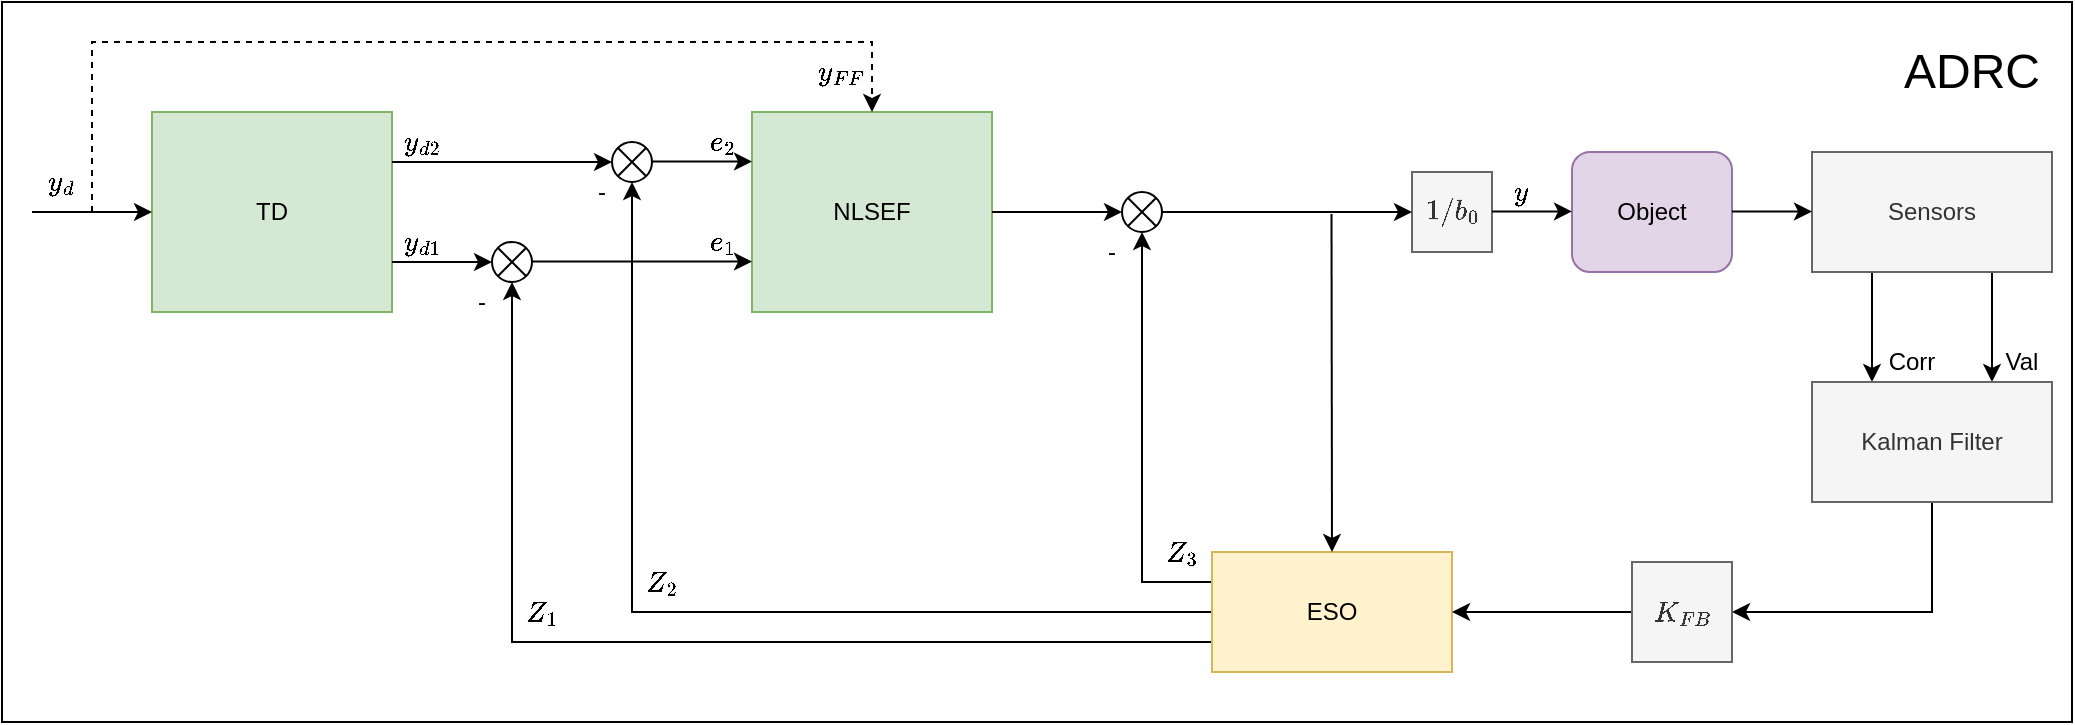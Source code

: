 <mxfile>
    <diagram id="7B70Xw1QKjoZ_V68EqoA" name="第 1 页">
        <mxGraphModel dx="1002" dy="576" grid="1" gridSize="10" guides="1" tooltips="1" connect="1" arrows="1" fold="1" page="1" pageScale="1" pageWidth="1169" pageHeight="1654" math="1" shadow="0">
            <root>
                <mxCell id="0"/>
                <mxCell id="1" parent="0"/>
                <mxCell id="2" value="" style="rounded=0;whiteSpace=wrap;html=1;" vertex="1" parent="1">
                    <mxGeometry x="80" y="250" width="1035" height="360" as="geometry"/>
                </mxCell>
                <mxCell id="4" value="TD" style="rounded=0;whiteSpace=wrap;html=1;fillColor=#d5e8d4;strokeColor=#82b366;" vertex="1" parent="1">
                    <mxGeometry x="155" y="305" width="120" height="100" as="geometry"/>
                </mxCell>
                <mxCell id="72" style="edgeStyle=none;html=1;exitX=0;exitY=0.25;exitDx=0;exitDy=0;entryX=0.5;entryY=1;entryDx=0;entryDy=0;rounded=0;" edge="1" parent="1" source="19" target="100">
                    <mxGeometry relative="1" as="geometry">
                        <mxPoint x="515" y="410" as="targetPoint"/>
                        <Array as="points">
                            <mxPoint x="650" y="540"/>
                        </Array>
                    </mxGeometry>
                </mxCell>
                <mxCell id="73" style="edgeStyle=none;html=1;exitX=0;exitY=0.5;exitDx=0;exitDy=0;entryX=0.5;entryY=1;entryDx=0;entryDy=0;rounded=0;" edge="1" parent="1" source="19" target="94">
                    <mxGeometry relative="1" as="geometry">
                        <mxPoint x="345" y="552.5" as="targetPoint"/>
                        <Array as="points">
                            <mxPoint x="395" y="555"/>
                        </Array>
                    </mxGeometry>
                </mxCell>
                <mxCell id="74" style="edgeStyle=none;html=1;exitX=0;exitY=0.75;exitDx=0;exitDy=0;entryX=0.5;entryY=1;entryDx=0;entryDy=0;rounded=0;" edge="1" parent="1" source="19" target="69">
                    <mxGeometry relative="1" as="geometry">
                        <Array as="points">
                            <mxPoint x="335" y="570"/>
                        </Array>
                    </mxGeometry>
                </mxCell>
                <mxCell id="19" value="ESO" style="rounded=0;whiteSpace=wrap;html=1;fillColor=#fff2cc;strokeColor=#d6b656;" vertex="1" parent="1">
                    <mxGeometry x="685" y="525" width="120" height="60" as="geometry"/>
                </mxCell>
                <mxCell id="31" value="-" style="text;html=1;strokeColor=none;fillColor=none;align=center;verticalAlign=middle;whiteSpace=wrap;rounded=0;" vertex="1" parent="1">
                    <mxGeometry x="315" y="395" width="10" height="10" as="geometry"/>
                </mxCell>
                <mxCell id="57" value="ADRC" style="text;html=1;strokeColor=none;fillColor=none;align=center;verticalAlign=middle;whiteSpace=wrap;rounded=0;fontSize=24;" vertex="1" parent="1">
                    <mxGeometry x="1035" y="270" width="60" height="30" as="geometry"/>
                </mxCell>
                <mxCell id="68" style="edgeStyle=none;rounded=0;html=1;exitX=1;exitY=0.75;exitDx=0;exitDy=0;entryX=0;entryY=0.5;entryDx=0;entryDy=0;" edge="1" parent="1" source="4" target="69">
                    <mxGeometry relative="1" as="geometry">
                        <mxPoint x="275.0" y="375.0" as="sourcePoint"/>
                        <mxPoint x="395.0" y="375.0" as="targetPoint"/>
                    </mxGeometry>
                </mxCell>
                <mxCell id="69" value="" style="shape=sumEllipse;perimeter=ellipsePerimeter;whiteSpace=wrap;html=1;backgroundOutline=1;" vertex="1" parent="1">
                    <mxGeometry x="325" y="370" width="20" height="20" as="geometry"/>
                </mxCell>
                <mxCell id="76" style="edgeStyle=none;rounded=0;html=1;exitX=0.25;exitY=1;exitDx=0;exitDy=0;entryX=0.25;entryY=0;entryDx=0;entryDy=0;" edge="1" source="78" target="80" parent="1">
                    <mxGeometry relative="1" as="geometry"/>
                </mxCell>
                <mxCell id="77" style="edgeStyle=none;rounded=0;html=1;exitX=0.75;exitY=1;exitDx=0;exitDy=0;entryX=0.75;entryY=0;entryDx=0;entryDy=0;" edge="1" source="78" target="80" parent="1">
                    <mxGeometry relative="1" as="geometry"/>
                </mxCell>
                <mxCell id="78" value="Sensors" style="rounded=0;whiteSpace=wrap;html=1;fillColor=#f5f5f5;fontColor=#333333;strokeColor=#666666;" vertex="1" parent="1">
                    <mxGeometry x="985" y="325" width="120" height="60" as="geometry"/>
                </mxCell>
                <mxCell id="79" style="edgeStyle=none;rounded=0;html=1;exitX=0.5;exitY=1;exitDx=0;exitDy=0;entryX=1;entryY=0.5;entryDx=0;entryDy=0;" edge="1" source="80" target="85" parent="1">
                    <mxGeometry relative="1" as="geometry">
                        <Array as="points">
                            <mxPoint x="1045" y="555"/>
                        </Array>
                    </mxGeometry>
                </mxCell>
                <mxCell id="80" value="Kalman Filter" style="rounded=0;whiteSpace=wrap;html=1;fillColor=#f5f5f5;fontColor=#333333;strokeColor=#666666;" vertex="1" parent="1">
                    <mxGeometry x="985" y="440" width="120" height="60" as="geometry"/>
                </mxCell>
                <mxCell id="81" value="Corr" style="text;html=1;strokeColor=none;fillColor=none;align=center;verticalAlign=middle;whiteSpace=wrap;rounded=0;" vertex="1" parent="1">
                    <mxGeometry x="1020" y="419.78" width="30" height="20" as="geometry"/>
                </mxCell>
                <mxCell id="82" value="Val" style="text;html=1;strokeColor=none;fillColor=none;align=center;verticalAlign=middle;whiteSpace=wrap;rounded=0;" vertex="1" parent="1">
                    <mxGeometry x="1075" y="419.78" width="30" height="20.22" as="geometry"/>
                </mxCell>
                <mxCell id="114" style="edgeStyle=none;rounded=0;html=1;exitX=0;exitY=0.5;exitDx=0;exitDy=0;entryX=1;entryY=0.5;entryDx=0;entryDy=0;" edge="1" parent="1" source="85" target="19">
                    <mxGeometry relative="1" as="geometry"/>
                </mxCell>
                <mxCell id="85" value="$$K_{FB}$$" style="whiteSpace=wrap;html=1;aspect=fixed;fillColor=#f5f5f5;fontColor=#333333;strokeColor=#666666;" vertex="1" parent="1">
                    <mxGeometry x="895" y="530" width="50" height="50" as="geometry"/>
                </mxCell>
                <mxCell id="93" style="edgeStyle=none;rounded=0;html=1;exitX=1;exitY=0.25;exitDx=0;exitDy=0;entryX=0;entryY=0.5;entryDx=0;entryDy=0;" edge="1" parent="1" target="94" source="4">
                    <mxGeometry relative="1" as="geometry">
                        <mxPoint x="275" y="325" as="sourcePoint"/>
                        <mxPoint x="395.0" y="320.0" as="targetPoint"/>
                    </mxGeometry>
                </mxCell>
                <mxCell id="94" value="" style="shape=sumEllipse;perimeter=ellipsePerimeter;whiteSpace=wrap;html=1;backgroundOutline=1;" vertex="1" parent="1">
                    <mxGeometry x="385" y="320" width="20" height="20" as="geometry"/>
                </mxCell>
                <mxCell id="95" value="NLSEF" style="rounded=0;whiteSpace=wrap;html=1;fillColor=#d5e8d4;strokeColor=#82b366;" vertex="1" parent="1">
                    <mxGeometry x="455" y="305" width="120" height="100" as="geometry"/>
                </mxCell>
                <mxCell id="96" style="edgeStyle=none;rounded=0;html=1;exitX=1;exitY=0.75;exitDx=0;exitDy=0;entryX=0;entryY=0.5;entryDx=0;entryDy=0;" edge="1" parent="1">
                    <mxGeometry relative="1" as="geometry">
                        <mxPoint x="405" y="329.8" as="sourcePoint"/>
                        <mxPoint x="455" y="329.8" as="targetPoint"/>
                    </mxGeometry>
                </mxCell>
                <mxCell id="98" style="edgeStyle=none;rounded=0;html=1;exitX=1;exitY=0.25;exitDx=0;exitDy=0;entryX=0;entryY=0.5;entryDx=0;entryDy=0;" edge="1" parent="1">
                    <mxGeometry relative="1" as="geometry">
                        <mxPoint x="345" y="379.8" as="sourcePoint"/>
                        <mxPoint x="455" y="379.8" as="targetPoint"/>
                    </mxGeometry>
                </mxCell>
                <mxCell id="99" style="edgeStyle=none;rounded=0;html=1;exitX=1;exitY=0.5;exitDx=0;exitDy=0;entryX=0;entryY=0.5;entryDx=0;entryDy=0;" edge="1" parent="1" target="100" source="95">
                    <mxGeometry relative="1" as="geometry">
                        <mxPoint x="735" y="360" as="sourcePoint"/>
                        <mxPoint x="855.0" y="355.0" as="targetPoint"/>
                    </mxGeometry>
                </mxCell>
                <mxCell id="100" value="" style="shape=sumEllipse;perimeter=ellipsePerimeter;whiteSpace=wrap;html=1;backgroundOutline=1;" vertex="1" parent="1">
                    <mxGeometry x="640" y="345" width="20" height="20" as="geometry"/>
                </mxCell>
                <mxCell id="101" value="$$y_{d2}$$" style="text;html=1;strokeColor=none;fillColor=none;align=center;verticalAlign=middle;whiteSpace=wrap;rounded=0;" vertex="1" parent="1">
                    <mxGeometry x="275" y="305" width="30" height="30" as="geometry"/>
                </mxCell>
                <mxCell id="102" value="$$y_{d1}$$" style="text;html=1;strokeColor=none;fillColor=none;align=center;verticalAlign=middle;whiteSpace=wrap;rounded=0;" vertex="1" parent="1">
                    <mxGeometry x="275" y="355" width="30" height="30" as="geometry"/>
                </mxCell>
                <mxCell id="103" value="-" style="text;html=1;strokeColor=none;fillColor=none;align=center;verticalAlign=middle;whiteSpace=wrap;rounded=0;" vertex="1" parent="1">
                    <mxGeometry x="375" y="340" width="10" height="10" as="geometry"/>
                </mxCell>
                <mxCell id="104" value="$$1/b_0$$" style="whiteSpace=wrap;html=1;aspect=fixed;fillColor=#f5f5f5;fontColor=#333333;strokeColor=#666666;" vertex="1" parent="1">
                    <mxGeometry x="785" y="335" width="40" height="40" as="geometry"/>
                </mxCell>
                <mxCell id="105" style="edgeStyle=none;rounded=0;html=1;exitX=1;exitY=0.5;exitDx=0;exitDy=0;entryX=0;entryY=0.5;entryDx=0;entryDy=0;" edge="1" parent="1" source="100" target="104">
                    <mxGeometry relative="1" as="geometry">
                        <mxPoint x="715" y="354.8" as="sourcePoint"/>
                        <mxPoint x="755" y="354.8" as="targetPoint"/>
                    </mxGeometry>
                </mxCell>
                <mxCell id="106" style="edgeStyle=none;html=1;exitX=0.678;exitY=2;exitDx=0;exitDy=0;exitPerimeter=0;entryX=0.5;entryY=0;entryDx=0;entryDy=0;" edge="1" parent="1" source="105" target="19">
                    <mxGeometry relative="1" as="geometry">
                        <mxPoint x="525" y="420.0" as="targetPoint"/>
                        <mxPoint x="705" y="477.5" as="sourcePoint"/>
                    </mxGeometry>
                </mxCell>
                <mxCell id="107" value="Object" style="rounded=1;whiteSpace=wrap;html=1;fillColor=#e1d5e7;strokeColor=#9673a6;" vertex="1" parent="1">
                    <mxGeometry x="865" y="325" width="80" height="60" as="geometry"/>
                </mxCell>
                <mxCell id="109" style="edgeStyle=none;rounded=0;html=1;exitX=1;exitY=0.5;exitDx=0;exitDy=0;entryX=0;entryY=0.5;entryDx=0;entryDy=0;" edge="1" parent="1">
                    <mxGeometry relative="1" as="geometry">
                        <mxPoint x="825" y="354.71" as="sourcePoint"/>
                        <mxPoint x="865" y="354.71" as="targetPoint"/>
                    </mxGeometry>
                </mxCell>
                <mxCell id="110" style="edgeStyle=none;rounded=0;html=1;exitX=1;exitY=0.5;exitDx=0;exitDy=0;entryX=0;entryY=0.5;entryDx=0;entryDy=0;" edge="1" parent="1">
                    <mxGeometry relative="1" as="geometry">
                        <mxPoint x="945" y="354.76" as="sourcePoint"/>
                        <mxPoint x="985" y="354.76" as="targetPoint"/>
                    </mxGeometry>
                </mxCell>
                <mxCell id="115" value="$$y$$" style="text;html=1;strokeColor=none;fillColor=none;align=center;verticalAlign=middle;whiteSpace=wrap;rounded=0;" vertex="1" parent="1">
                    <mxGeometry x="825" y="330" width="30" height="30" as="geometry"/>
                </mxCell>
                <mxCell id="116" value="$$Z_{1}$$" style="text;html=1;strokeColor=none;fillColor=none;align=center;verticalAlign=middle;whiteSpace=wrap;rounded=0;" vertex="1" parent="1">
                    <mxGeometry x="335" y="540" width="30" height="30" as="geometry"/>
                </mxCell>
                <mxCell id="117" value="$$Z_{2}$$" style="text;html=1;strokeColor=none;fillColor=none;align=center;verticalAlign=middle;whiteSpace=wrap;rounded=0;" vertex="1" parent="1">
                    <mxGeometry x="395" y="525" width="30" height="30" as="geometry"/>
                </mxCell>
                <mxCell id="118" value="$$Z_{3}$$" style="text;html=1;strokeColor=none;fillColor=none;align=center;verticalAlign=middle;whiteSpace=wrap;rounded=0;" vertex="1" parent="1">
                    <mxGeometry x="655" y="510" width="30" height="30" as="geometry"/>
                </mxCell>
                <mxCell id="119" value="$$e_2$$" style="text;html=1;strokeColor=none;fillColor=none;align=center;verticalAlign=middle;whiteSpace=wrap;rounded=0;" vertex="1" parent="1">
                    <mxGeometry x="425" y="305" width="30" height="30" as="geometry"/>
                </mxCell>
                <mxCell id="120" value="-" style="text;html=1;strokeColor=none;fillColor=none;align=center;verticalAlign=middle;whiteSpace=wrap;rounded=0;" vertex="1" parent="1">
                    <mxGeometry x="630" y="370" width="10" height="10" as="geometry"/>
                </mxCell>
                <mxCell id="121" value="" style="endArrow=classic;html=1;rounded=0;entryX=0;entryY=0.5;entryDx=0;entryDy=0;" edge="1" parent="1" target="4">
                    <mxGeometry width="50" height="50" relative="1" as="geometry">
                        <mxPoint x="95" y="355" as="sourcePoint"/>
                        <mxPoint x="145" y="320" as="targetPoint"/>
                    </mxGeometry>
                </mxCell>
                <mxCell id="122" value="$$y_{d}$$" style="text;html=1;strokeColor=none;fillColor=none;align=center;verticalAlign=middle;whiteSpace=wrap;rounded=0;" vertex="1" parent="1">
                    <mxGeometry x="95" y="325" width="30" height="30" as="geometry"/>
                </mxCell>
                <mxCell id="123" value="" style="endArrow=classic;html=1;rounded=0;exitX=1;exitY=1;exitDx=0;exitDy=0;entryX=0.5;entryY=0;entryDx=0;entryDy=0;dashed=1;" edge="1" parent="1" source="122" target="95">
                    <mxGeometry width="50" height="50" relative="1" as="geometry">
                        <mxPoint x="115" y="330" as="sourcePoint"/>
                        <mxPoint x="165" y="280" as="targetPoint"/>
                        <Array as="points">
                            <mxPoint x="125" y="270"/>
                            <mxPoint x="515" y="270"/>
                        </Array>
                    </mxGeometry>
                </mxCell>
                <mxCell id="124" value="$$y_{FF}$$" style="text;html=1;strokeColor=none;fillColor=none;align=center;verticalAlign=middle;whiteSpace=wrap;rounded=0;" vertex="1" parent="1">
                    <mxGeometry x="485" y="270" width="30" height="30" as="geometry"/>
                </mxCell>
                <mxCell id="126" value="$$e_1$$" style="text;html=1;strokeColor=none;fillColor=none;align=center;verticalAlign=middle;whiteSpace=wrap;rounded=0;" vertex="1" parent="1">
                    <mxGeometry x="425" y="355" width="30" height="30" as="geometry"/>
                </mxCell>
            </root>
        </mxGraphModel>
    </diagram>
</mxfile>
